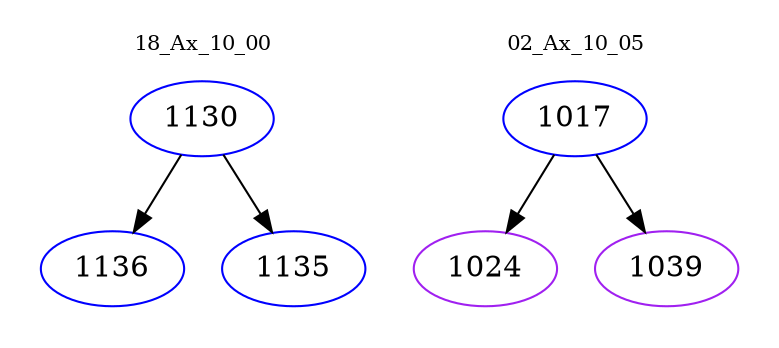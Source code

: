digraph{
subgraph cluster_0 {
color = white
label = "18_Ax_10_00";
fontsize=10;
T0_1130 [label="1130", color="blue"]
T0_1130 -> T0_1136 [color="black"]
T0_1136 [label="1136", color="blue"]
T0_1130 -> T0_1135 [color="black"]
T0_1135 [label="1135", color="blue"]
}
subgraph cluster_1 {
color = white
label = "02_Ax_10_05";
fontsize=10;
T1_1017 [label="1017", color="blue"]
T1_1017 -> T1_1024 [color="black"]
T1_1024 [label="1024", color="purple"]
T1_1017 -> T1_1039 [color="black"]
T1_1039 [label="1039", color="purple"]
}
}
